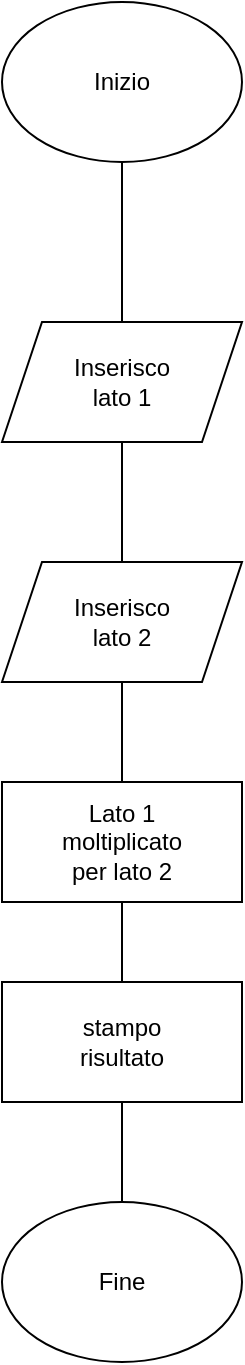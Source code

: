<mxfile version="17.2.4" type="device"><diagram id="9KTY3jXYpItR_nXX-4_M" name="Page-1"><mxGraphModel dx="1422" dy="762" grid="1" gridSize="10" guides="1" tooltips="1" connect="1" arrows="1" fold="1" page="1" pageScale="1" pageWidth="827" pageHeight="1169" math="0" shadow="0"><root><mxCell id="0"/><mxCell id="1" parent="0"/><mxCell id="DB2BqOOU_uzuegg5-DUG-2" value="" style="ellipse;whiteSpace=wrap;html=1;" parent="1" vertex="1"><mxGeometry x="340" y="20" width="120" height="80" as="geometry"/></mxCell><mxCell id="4-RioTdECHcYr4FtYC7u-1" value="" style="endArrow=none;html=1;rounded=0;entryX=0.5;entryY=1;entryDx=0;entryDy=0;" parent="1" target="DB2BqOOU_uzuegg5-DUG-2" edge="1"><mxGeometry width="50" height="50" relative="1" as="geometry"><mxPoint x="400" y="180" as="sourcePoint"/><mxPoint x="450" y="130" as="targetPoint"/><Array as="points"/></mxGeometry></mxCell><mxCell id="4-RioTdECHcYr4FtYC7u-4" value="" style="endArrow=none;html=1;rounded=0;entryX=0.5;entryY=1;entryDx=0;entryDy=0;entryPerimeter=0;exitX=0.5;exitY=0;exitDx=0;exitDy=0;" parent="1" edge="1"><mxGeometry width="50" height="50" relative="1" as="geometry"><mxPoint x="400" y="300" as="sourcePoint"/><mxPoint x="400" y="240" as="targetPoint"/></mxGeometry></mxCell><mxCell id="4-RioTdECHcYr4FtYC7u-5" value="Inserisco Lato 2" style="text;html=1;strokeColor=none;fillColor=none;align=center;verticalAlign=middle;whiteSpace=wrap;rounded=0;" parent="1" vertex="1"><mxGeometry x="370" y="315" width="60" height="30" as="geometry"/></mxCell><mxCell id="4-RioTdECHcYr4FtYC7u-6" value="" style="shape=parallelogram;perimeter=parallelogramPerimeter;whiteSpace=wrap;html=1;fixedSize=1;" parent="1" vertex="1"><mxGeometry x="340" y="300" width="120" height="60" as="geometry"/></mxCell><mxCell id="4-RioTdECHcYr4FtYC7u-7" value="Inserisco lato 2" style="text;html=1;strokeColor=none;fillColor=none;align=center;verticalAlign=middle;whiteSpace=wrap;rounded=0;" parent="1" vertex="1"><mxGeometry x="370" y="315" width="60" height="30" as="geometry"/></mxCell><mxCell id="4-RioTdECHcYr4FtYC7u-8" value="" style="shape=parallelogram;perimeter=parallelogramPerimeter;whiteSpace=wrap;html=1;fixedSize=1;" parent="1" vertex="1"><mxGeometry x="340" y="180" width="120" height="60" as="geometry"/></mxCell><mxCell id="4-RioTdECHcYr4FtYC7u-9" value="Inserisco lato 1" style="text;html=1;strokeColor=none;fillColor=none;align=center;verticalAlign=middle;whiteSpace=wrap;rounded=0;" parent="1" vertex="1"><mxGeometry x="370" y="195" width="60" height="30" as="geometry"/></mxCell><mxCell id="4-RioTdECHcYr4FtYC7u-10" value="" style="rounded=0;whiteSpace=wrap;html=1;" parent="1" vertex="1"><mxGeometry x="340" y="410" width="120" height="60" as="geometry"/></mxCell><mxCell id="4-RioTdECHcYr4FtYC7u-11" value="" style="endArrow=none;html=1;rounded=0;exitX=0.5;exitY=0;exitDx=0;exitDy=0;entryX=0.5;entryY=1;entryDx=0;entryDy=0;" parent="1" source="4-RioTdECHcYr4FtYC7u-10" target="4-RioTdECHcYr4FtYC7u-6" edge="1"><mxGeometry width="50" height="50" relative="1" as="geometry"><mxPoint x="400" y="400" as="sourcePoint"/><mxPoint x="440" y="340" as="targetPoint"/></mxGeometry></mxCell><mxCell id="4-RioTdECHcYr4FtYC7u-12" value="Lato 1 moltiplicato per lato 2" style="text;html=1;strokeColor=none;fillColor=none;align=center;verticalAlign=middle;whiteSpace=wrap;rounded=0;" parent="1" vertex="1"><mxGeometry x="370" y="425" width="60" height="30" as="geometry"/></mxCell><mxCell id="4-RioTdECHcYr4FtYC7u-13" value="" style="endArrow=none;html=1;rounded=0;" parent="1" edge="1"><mxGeometry width="50" height="50" relative="1" as="geometry"><mxPoint x="400" y="520" as="sourcePoint"/><mxPoint x="400" y="470" as="targetPoint"/></mxGeometry></mxCell><mxCell id="4-RioTdECHcYr4FtYC7u-14" value="" style="rounded=0;whiteSpace=wrap;html=1;" parent="1" vertex="1"><mxGeometry x="340" y="510" width="120" height="60" as="geometry"/></mxCell><mxCell id="4-RioTdECHcYr4FtYC7u-15" value="stampo risultato" style="text;html=1;strokeColor=none;fillColor=none;align=center;verticalAlign=middle;whiteSpace=wrap;rounded=0;" parent="1" vertex="1"><mxGeometry x="370" y="525" width="60" height="30" as="geometry"/></mxCell><mxCell id="4-RioTdECHcYr4FtYC7u-16" value="" style="endArrow=none;html=1;rounded=0;" parent="1" target="4-RioTdECHcYr4FtYC7u-17" edge="1"><mxGeometry width="50" height="50" relative="1" as="geometry"><mxPoint x="400" y="620" as="sourcePoint"/><mxPoint x="400" y="570" as="targetPoint"/></mxGeometry></mxCell><mxCell id="4-RioTdECHcYr4FtYC7u-17" value="" style="ellipse;whiteSpace=wrap;html=1;" parent="1" vertex="1"><mxGeometry x="340" y="620" width="120" height="80" as="geometry"/></mxCell><mxCell id="4-RioTdECHcYr4FtYC7u-18" value="" style="endArrow=none;html=1;rounded=0;" parent="1" source="4-RioTdECHcYr4FtYC7u-17" edge="1"><mxGeometry width="50" height="50" relative="1" as="geometry"><mxPoint x="350" y="620" as="sourcePoint"/><mxPoint x="400" y="570" as="targetPoint"/></mxGeometry></mxCell><mxCell id="4-RioTdECHcYr4FtYC7u-19" value="Inizio" style="text;html=1;strokeColor=none;fillColor=none;align=center;verticalAlign=middle;whiteSpace=wrap;rounded=0;" parent="1" vertex="1"><mxGeometry x="370" y="45" width="60" height="30" as="geometry"/></mxCell><mxCell id="4-RioTdECHcYr4FtYC7u-20" value="Fine" style="text;html=1;strokeColor=none;fillColor=none;align=center;verticalAlign=middle;whiteSpace=wrap;rounded=0;" parent="1" vertex="1"><mxGeometry x="370" y="645" width="60" height="30" as="geometry"/></mxCell></root></mxGraphModel></diagram></mxfile>